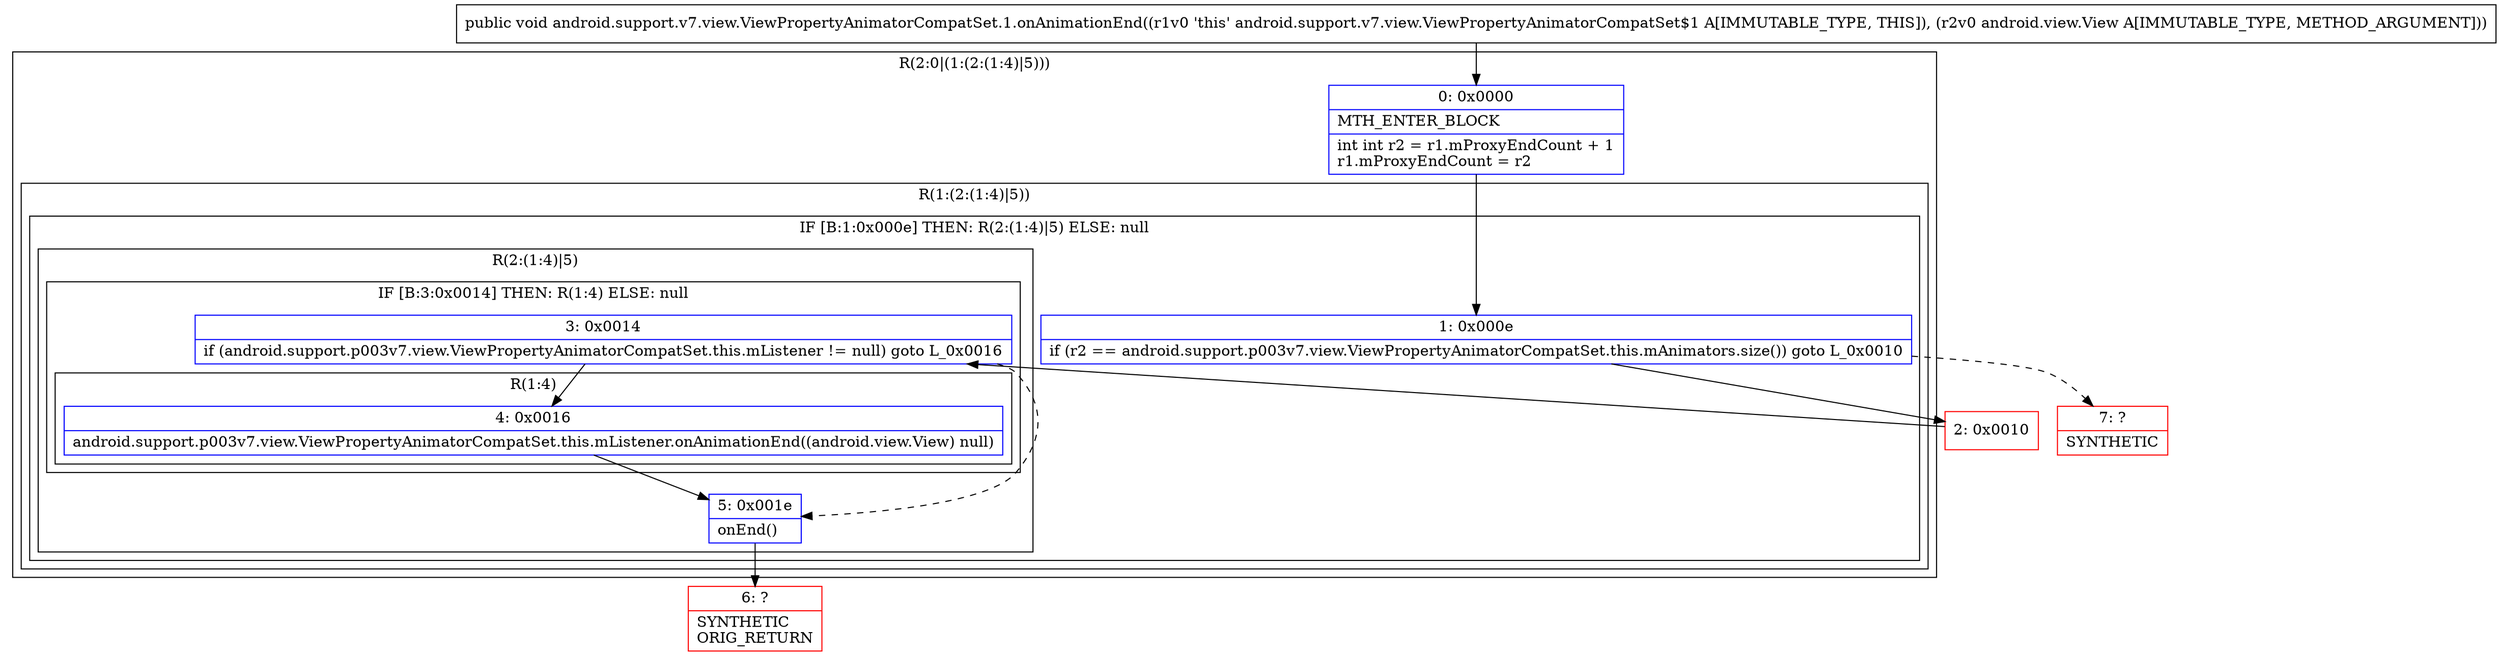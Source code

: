 digraph "CFG forandroid.support.v7.view.ViewPropertyAnimatorCompatSet.1.onAnimationEnd(Landroid\/view\/View;)V" {
subgraph cluster_Region_2000953608 {
label = "R(2:0|(1:(2:(1:4)|5)))";
node [shape=record,color=blue];
Node_0 [shape=record,label="{0\:\ 0x0000|MTH_ENTER_BLOCK\l|int int r2 = r1.mProxyEndCount + 1\lr1.mProxyEndCount = r2\l}"];
subgraph cluster_Region_914127153 {
label = "R(1:(2:(1:4)|5))";
node [shape=record,color=blue];
subgraph cluster_IfRegion_1647671944 {
label = "IF [B:1:0x000e] THEN: R(2:(1:4)|5) ELSE: null";
node [shape=record,color=blue];
Node_1 [shape=record,label="{1\:\ 0x000e|if (r2 == android.support.p003v7.view.ViewPropertyAnimatorCompatSet.this.mAnimators.size()) goto L_0x0010\l}"];
subgraph cluster_Region_298745316 {
label = "R(2:(1:4)|5)";
node [shape=record,color=blue];
subgraph cluster_IfRegion_279072634 {
label = "IF [B:3:0x0014] THEN: R(1:4) ELSE: null";
node [shape=record,color=blue];
Node_3 [shape=record,label="{3\:\ 0x0014|if (android.support.p003v7.view.ViewPropertyAnimatorCompatSet.this.mListener != null) goto L_0x0016\l}"];
subgraph cluster_Region_1792428297 {
label = "R(1:4)";
node [shape=record,color=blue];
Node_4 [shape=record,label="{4\:\ 0x0016|android.support.p003v7.view.ViewPropertyAnimatorCompatSet.this.mListener.onAnimationEnd((android.view.View) null)\l}"];
}
}
Node_5 [shape=record,label="{5\:\ 0x001e|onEnd()\l}"];
}
}
}
}
Node_2 [shape=record,color=red,label="{2\:\ 0x0010}"];
Node_6 [shape=record,color=red,label="{6\:\ ?|SYNTHETIC\lORIG_RETURN\l}"];
Node_7 [shape=record,color=red,label="{7\:\ ?|SYNTHETIC\l}"];
MethodNode[shape=record,label="{public void android.support.v7.view.ViewPropertyAnimatorCompatSet.1.onAnimationEnd((r1v0 'this' android.support.v7.view.ViewPropertyAnimatorCompatSet$1 A[IMMUTABLE_TYPE, THIS]), (r2v0 android.view.View A[IMMUTABLE_TYPE, METHOD_ARGUMENT])) }"];
MethodNode -> Node_0;
Node_0 -> Node_1;
Node_1 -> Node_2;
Node_1 -> Node_7[style=dashed];
Node_3 -> Node_4;
Node_3 -> Node_5[style=dashed];
Node_4 -> Node_5;
Node_5 -> Node_6;
Node_2 -> Node_3;
}

